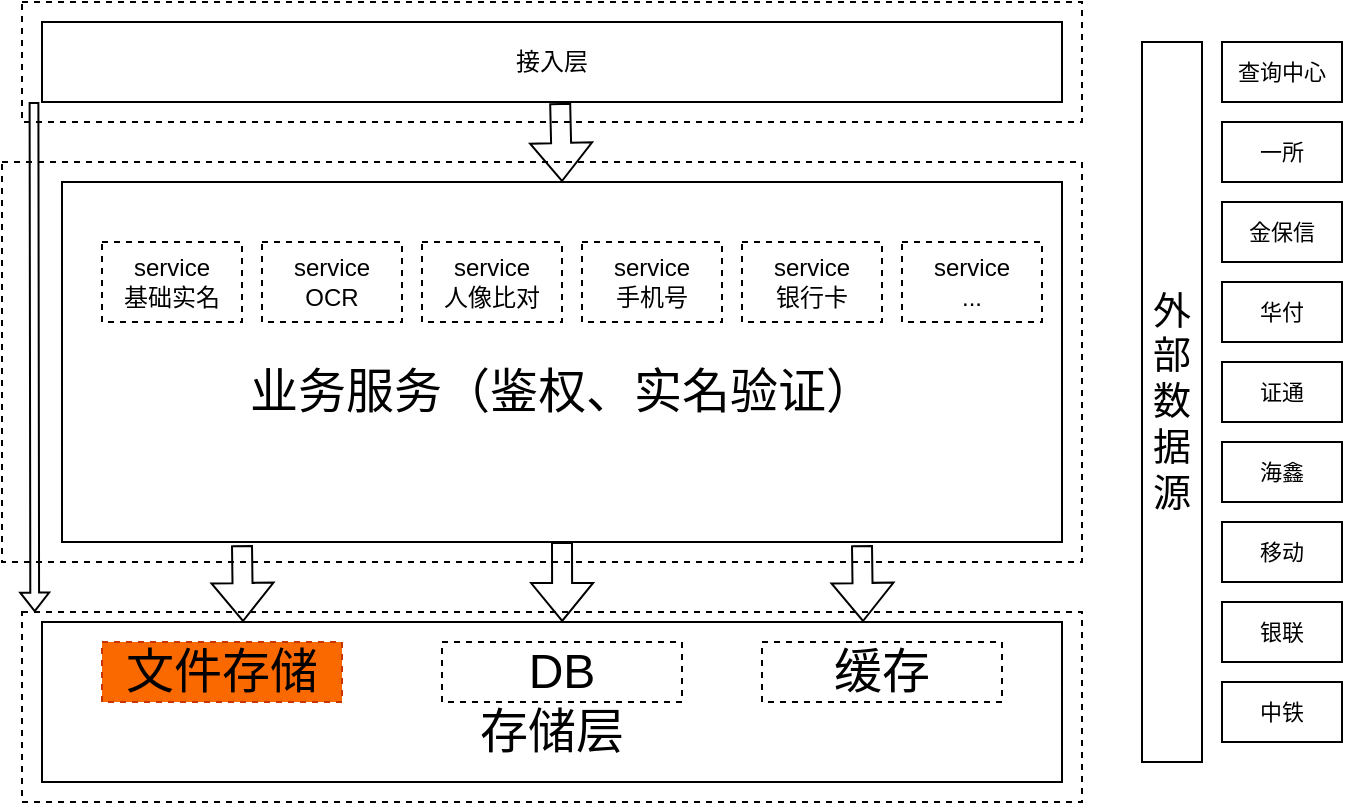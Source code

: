 <mxfile version="16.0.3" type="github">
  <diagram id="qGWWvtlKSTrUDxUpzQvE" name="Page-1">
    <mxGraphModel dx="1000" dy="674" grid="1" gridSize="10" guides="1" tooltips="1" connect="1" arrows="1" fold="1" page="1" pageScale="1" pageWidth="827" pageHeight="1169" math="0" shadow="0">
      <root>
        <mxCell id="0" />
        <mxCell id="1" parent="0" />
        <mxCell id="ccBjOckxw03oqFwDDzEE-14" value="" style="rounded=0;whiteSpace=wrap;html=1;dashed=1;" vertex="1" parent="1">
          <mxGeometry x="60" y="525" width="530" height="95" as="geometry" />
        </mxCell>
        <mxCell id="ccBjOckxw03oqFwDDzEE-12" value="" style="rounded=0;whiteSpace=wrap;html=1;dashed=1;" vertex="1" parent="1">
          <mxGeometry x="50" y="300" width="540" height="200" as="geometry" />
        </mxCell>
        <mxCell id="ccBjOckxw03oqFwDDzEE-5" value="" style="rounded=0;whiteSpace=wrap;html=1;dashed=1;" vertex="1" parent="1">
          <mxGeometry x="60" y="220" width="530" height="60" as="geometry" />
        </mxCell>
        <mxCell id="ccBjOckxw03oqFwDDzEE-1" value="接入层" style="rounded=0;whiteSpace=wrap;html=1;" vertex="1" parent="1">
          <mxGeometry x="70" y="230" width="510" height="40" as="geometry" />
        </mxCell>
        <mxCell id="ccBjOckxw03oqFwDDzEE-2" value="&lt;font style=&quot;font-size: 24px&quot;&gt;&lt;br&gt;业务服务（鉴权、实名验证）&lt;/font&gt;" style="rounded=0;whiteSpace=wrap;html=1;" vertex="1" parent="1">
          <mxGeometry x="80" y="310" width="500" height="180" as="geometry" />
        </mxCell>
        <mxCell id="ccBjOckxw03oqFwDDzEE-3" value="&lt;font style=&quot;font-size: 24px&quot;&gt;&lt;br&gt;存储层&lt;/font&gt;" style="rounded=0;whiteSpace=wrap;html=1;" vertex="1" parent="1">
          <mxGeometry x="70" y="530" width="510" height="80" as="geometry" />
        </mxCell>
        <mxCell id="ccBjOckxw03oqFwDDzEE-4" value="&lt;font style=&quot;font-size: 19px&quot;&gt;外部数据源&lt;/font&gt;" style="rounded=0;whiteSpace=wrap;html=1;" vertex="1" parent="1">
          <mxGeometry x="620" y="240" width="30" height="360" as="geometry" />
        </mxCell>
        <mxCell id="ccBjOckxw03oqFwDDzEE-6" value="service&lt;br&gt;基础实名" style="rounded=0;whiteSpace=wrap;html=1;dashed=1;" vertex="1" parent="1">
          <mxGeometry x="100" y="340" width="70" height="40" as="geometry" />
        </mxCell>
        <mxCell id="ccBjOckxw03oqFwDDzEE-7" value="service&lt;br&gt;OCR" style="rounded=0;whiteSpace=wrap;html=1;dashed=1;" vertex="1" parent="1">
          <mxGeometry x="180" y="340" width="70" height="40" as="geometry" />
        </mxCell>
        <mxCell id="ccBjOckxw03oqFwDDzEE-8" value="service&lt;br&gt;人像比对" style="rounded=0;whiteSpace=wrap;html=1;dashed=1;" vertex="1" parent="1">
          <mxGeometry x="260" y="340" width="70" height="40" as="geometry" />
        </mxCell>
        <mxCell id="ccBjOckxw03oqFwDDzEE-9" value="service&lt;br&gt;手机号" style="rounded=0;whiteSpace=wrap;html=1;dashed=1;" vertex="1" parent="1">
          <mxGeometry x="340" y="340" width="70" height="40" as="geometry" />
        </mxCell>
        <mxCell id="ccBjOckxw03oqFwDDzEE-10" value="service&lt;br&gt;银行卡" style="rounded=0;whiteSpace=wrap;html=1;dashed=1;" vertex="1" parent="1">
          <mxGeometry x="420" y="340" width="70" height="40" as="geometry" />
        </mxCell>
        <mxCell id="ccBjOckxw03oqFwDDzEE-11" value="service&lt;br&gt;..." style="rounded=0;whiteSpace=wrap;html=1;dashed=1;" vertex="1" parent="1">
          <mxGeometry x="500" y="340" width="70" height="40" as="geometry" />
        </mxCell>
        <mxCell id="ccBjOckxw03oqFwDDzEE-13" value="文件存储" style="rounded=0;whiteSpace=wrap;html=1;dashed=1;fontSize=24;fillColor=#fa6800;strokeColor=#C73500;fontColor=#000000;" vertex="1" parent="1">
          <mxGeometry x="100" y="540" width="120" height="30" as="geometry" />
        </mxCell>
        <mxCell id="ccBjOckxw03oqFwDDzEE-15" value="缓存" style="rounded=0;whiteSpace=wrap;html=1;dashed=1;fontSize=24;" vertex="1" parent="1">
          <mxGeometry x="430" y="540" width="120" height="30" as="geometry" />
        </mxCell>
        <mxCell id="ccBjOckxw03oqFwDDzEE-16" value="DB" style="rounded=0;whiteSpace=wrap;html=1;dashed=1;fontSize=24;" vertex="1" parent="1">
          <mxGeometry x="270" y="540" width="120" height="30" as="geometry" />
        </mxCell>
        <mxCell id="ccBjOckxw03oqFwDDzEE-18" value="查询中心" style="rounded=0;whiteSpace=wrap;html=1;labelBackgroundColor=#FFFFFF;fontSize=11;" vertex="1" parent="1">
          <mxGeometry x="660" y="240" width="60" height="30" as="geometry" />
        </mxCell>
        <mxCell id="ccBjOckxw03oqFwDDzEE-19" value="一所" style="rounded=0;whiteSpace=wrap;html=1;labelBackgroundColor=#FFFFFF;fontSize=11;" vertex="1" parent="1">
          <mxGeometry x="660" y="280" width="60" height="30" as="geometry" />
        </mxCell>
        <mxCell id="ccBjOckxw03oqFwDDzEE-20" value="金保信" style="rounded=0;whiteSpace=wrap;html=1;labelBackgroundColor=#FFFFFF;fontSize=11;" vertex="1" parent="1">
          <mxGeometry x="660" y="320" width="60" height="30" as="geometry" />
        </mxCell>
        <mxCell id="ccBjOckxw03oqFwDDzEE-21" value="华付" style="rounded=0;whiteSpace=wrap;html=1;labelBackgroundColor=#FFFFFF;fontSize=11;" vertex="1" parent="1">
          <mxGeometry x="660" y="360" width="60" height="30" as="geometry" />
        </mxCell>
        <mxCell id="ccBjOckxw03oqFwDDzEE-22" value="证通" style="rounded=0;whiteSpace=wrap;html=1;labelBackgroundColor=#FFFFFF;fontSize=11;" vertex="1" parent="1">
          <mxGeometry x="660" y="400" width="60" height="30" as="geometry" />
        </mxCell>
        <mxCell id="ccBjOckxw03oqFwDDzEE-23" value="海鑫" style="rounded=0;whiteSpace=wrap;html=1;labelBackgroundColor=#FFFFFF;fontSize=11;" vertex="1" parent="1">
          <mxGeometry x="660" y="440" width="60" height="30" as="geometry" />
        </mxCell>
        <mxCell id="ccBjOckxw03oqFwDDzEE-24" value="移动" style="rounded=0;whiteSpace=wrap;html=1;labelBackgroundColor=#FFFFFF;fontSize=11;" vertex="1" parent="1">
          <mxGeometry x="660" y="480" width="60" height="30" as="geometry" />
        </mxCell>
        <mxCell id="ccBjOckxw03oqFwDDzEE-25" value="银联" style="rounded=0;whiteSpace=wrap;html=1;labelBackgroundColor=#FFFFFF;fontSize=11;" vertex="1" parent="1">
          <mxGeometry x="660" y="520" width="60" height="30" as="geometry" />
        </mxCell>
        <mxCell id="ccBjOckxw03oqFwDDzEE-26" value="中铁" style="rounded=0;whiteSpace=wrap;html=1;labelBackgroundColor=#FFFFFF;fontSize=11;" vertex="1" parent="1">
          <mxGeometry x="660" y="560" width="60" height="30" as="geometry" />
        </mxCell>
        <mxCell id="ccBjOckxw03oqFwDDzEE-27" value="" style="shape=flexArrow;endArrow=classic;html=1;rounded=0;fontSize=11;entryX=0.5;entryY=0;entryDx=0;entryDy=0;exitX=0.508;exitY=1.012;exitDx=0;exitDy=0;exitPerimeter=0;" edge="1" parent="1" source="ccBjOckxw03oqFwDDzEE-1" target="ccBjOckxw03oqFwDDzEE-2">
          <mxGeometry width="50" height="50" relative="1" as="geometry">
            <mxPoint x="310" y="390" as="sourcePoint" />
            <mxPoint x="360" y="340" as="targetPoint" />
          </mxGeometry>
        </mxCell>
        <mxCell id="ccBjOckxw03oqFwDDzEE-28" value="" style="shape=flexArrow;endArrow=classic;html=1;rounded=0;fontSize=11;entryX=0.51;entryY=0;entryDx=0;entryDy=0;entryPerimeter=0;exitX=0.5;exitY=1;exitDx=0;exitDy=0;" edge="1" parent="1" source="ccBjOckxw03oqFwDDzEE-2" target="ccBjOckxw03oqFwDDzEE-3">
          <mxGeometry width="50" height="50" relative="1" as="geometry">
            <mxPoint x="310" y="390" as="sourcePoint" />
            <mxPoint x="360" y="340" as="targetPoint" />
          </mxGeometry>
        </mxCell>
        <mxCell id="ccBjOckxw03oqFwDDzEE-29" value="" style="shape=flexArrow;endArrow=classic;html=1;rounded=0;fontSize=11;entryX=0.51;entryY=0;entryDx=0;entryDy=0;entryPerimeter=0;exitX=0.509;exitY=1.009;exitDx=0;exitDy=0;exitPerimeter=0;" edge="1" parent="1">
          <mxGeometry width="50" height="50" relative="1" as="geometry">
            <mxPoint x="480.0" y="491.62" as="sourcePoint" />
            <mxPoint x="480.51" y="530" as="targetPoint" />
          </mxGeometry>
        </mxCell>
        <mxCell id="ccBjOckxw03oqFwDDzEE-30" value="" style="shape=flexArrow;endArrow=classic;html=1;rounded=0;fontSize=11;entryX=0.51;entryY=0;entryDx=0;entryDy=0;entryPerimeter=0;exitX=0.509;exitY=1.009;exitDx=0;exitDy=0;exitPerimeter=0;" edge="1" parent="1">
          <mxGeometry width="50" height="50" relative="1" as="geometry">
            <mxPoint x="170.0" y="491.62" as="sourcePoint" />
            <mxPoint x="170.51" y="530" as="targetPoint" />
          </mxGeometry>
        </mxCell>
        <mxCell id="ccBjOckxw03oqFwDDzEE-32" value="" style="shape=flexArrow;endArrow=classic;html=1;rounded=0;fontSize=11;entryX=0.012;entryY=0.001;entryDx=0;entryDy=0;entryPerimeter=0;width=4.39;endSize=2.761;endWidth=9.078;" edge="1" parent="1" target="ccBjOckxw03oqFwDDzEE-14">
          <mxGeometry width="50" height="50" relative="1" as="geometry">
            <mxPoint x="66" y="270" as="sourcePoint" />
            <mxPoint x="90" y="375" as="targetPoint" />
          </mxGeometry>
        </mxCell>
      </root>
    </mxGraphModel>
  </diagram>
</mxfile>
